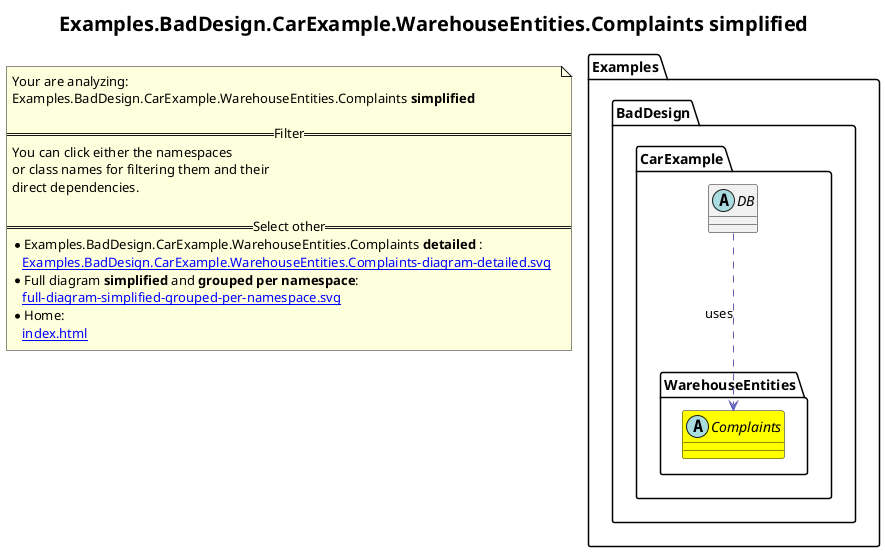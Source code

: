 @startuml
skinparam linetype ortho
title <size:20>Examples.BadDesign.CarExample.WarehouseEntities.Complaints **simplified** </size>
note "Your are analyzing:\nExamples.BadDesign.CarExample.WarehouseEntities.Complaints **simplified** \n\n==Filter==\nYou can click either the namespaces \nor class names for filtering them and their\ndirect dependencies.\n\n==Select other==\n* Examples.BadDesign.CarExample.WarehouseEntities.Complaints **detailed** :\n   [[Examples.BadDesign.CarExample.WarehouseEntities.Complaints-diagram-detailed.svg]]\n* Full diagram **simplified** and **grouped per namespace**:\n   [[full-diagram-simplified-grouped-per-namespace.svg]]\n* Home:\n   [[index.html]]" as FloatingNote
    abstract class Examples.BadDesign.CarExample.DB [[Examples.BadDesign.CarExample.DB-diagram-simplified.svg]]  {
    }
      abstract class Examples.BadDesign.CarExample.WarehouseEntities.Complaints [[Examples.BadDesign.CarExample.WarehouseEntities.Complaints-diagram-simplified.svg]] #yellow {
      }
 ' *************************************** 
 ' *************************************** 
 ' *************************************** 
' Class relations extracted from namespace:
' Examples.BadDesign.CarExample
Examples.BadDesign.CarExample.DB .[#6060BB].> Examples.BadDesign.CarExample.WarehouseEntities.Complaints  : uses 
' Class relations extracted from namespace:
' Examples.BadDesign.CarExample.WarehouseEntities
@enduml